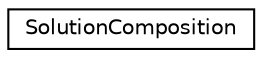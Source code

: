 digraph "Graphical Class Hierarchy"
{
 // LATEX_PDF_SIZE
  edge [fontname="Helvetica",fontsize="10",labelfontname="Helvetica",labelfontsize="10"];
  node [fontname="Helvetica",fontsize="10",shape=record];
  rankdir="LR";
  Node0 [label="SolutionComposition",height=0.2,width=0.4,color="black", fillcolor="white", style="filled",URL="$structSolutionComposition.html",tooltip=" "];
}
